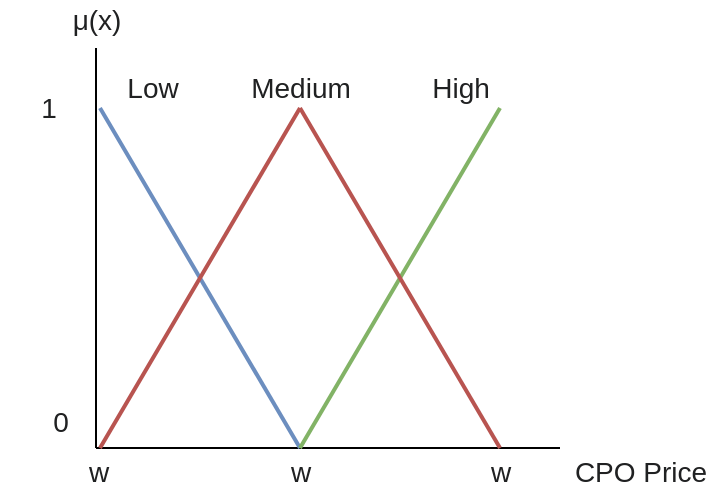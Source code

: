 <mxfile version="20.6.0" type="github">
  <diagram id="ThOdFFGARETO164uNe6i" name="Page-1">
    <mxGraphModel dx="539" dy="296" grid="1" gridSize="10" guides="1" tooltips="1" connect="1" arrows="1" fold="1" page="1" pageScale="1" pageWidth="1700" pageHeight="1100" math="0" shadow="0">
      <root>
        <mxCell id="0" />
        <mxCell id="1" parent="0" />
        <mxCell id="P9_WP7KtGCWW9CeGZDhG-2" value="&lt;span style=&quot;color: rgb(32, 33, 34); font-family: sans-serif; font-size: 14px; text-align: start; background-color: rgb(255, 255, 255);&quot;&gt;μ(x)&lt;/span&gt;" style="text;strokeColor=none;fillColor=none;html=1;fontSize=15;fontStyle=0;verticalAlign=middle;align=center;" parent="1" vertex="1">
          <mxGeometry x="218" y="220" width="60" height="10" as="geometry" />
        </mxCell>
        <mxCell id="P9_WP7KtGCWW9CeGZDhG-5" value="&lt;span style=&quot;color: rgb(32, 33, 34); font-family: sans-serif; font-size: 14px; text-align: start; background-color: rgb(255, 255, 255);&quot;&gt;1&lt;/span&gt;" style="text;strokeColor=none;fillColor=none;html=1;fontSize=15;fontStyle=0;verticalAlign=middle;align=center;" parent="1" vertex="1">
          <mxGeometry x="207" y="264" width="33" height="10" as="geometry" />
        </mxCell>
        <mxCell id="P9_WP7KtGCWW9CeGZDhG-6" value="&lt;span style=&quot;color: rgb(32, 33, 34); font-family: sans-serif; font-size: 14px; text-align: start; background-color: rgb(255, 255, 255);&quot;&gt;0&lt;/span&gt;" style="text;strokeColor=none;fillColor=none;html=1;fontSize=15;fontStyle=0;verticalAlign=middle;align=center;" parent="1" vertex="1">
          <mxGeometry x="200" y="421" width="60" height="10" as="geometry" />
        </mxCell>
        <mxCell id="P9_WP7KtGCWW9CeGZDhG-7" value="&lt;div style=&quot;text-align: start;&quot;&gt;&lt;span style=&quot;background-color: initial; font-size: 14px;&quot;&gt;&lt;font face=&quot;sans-serif&quot; color=&quot;#202122&quot;&gt;w&lt;/font&gt;&lt;/span&gt;&lt;/div&gt;" style="text;strokeColor=none;fillColor=none;html=1;fontSize=15;fontStyle=0;verticalAlign=middle;align=center;" parent="1" vertex="1">
          <mxGeometry x="224" y="446" width="50" height="10" as="geometry" />
        </mxCell>
        <mxCell id="P9_WP7KtGCWW9CeGZDhG-8" value="&lt;div style=&quot;text-align: start;&quot;&gt;&lt;span style=&quot;background-color: initial; font-size: 14px;&quot;&gt;&lt;font face=&quot;sans-serif&quot; color=&quot;#202122&quot;&gt;w&lt;/font&gt;&lt;/span&gt;&lt;/div&gt;" style="text;strokeColor=none;fillColor=none;html=1;fontSize=15;fontStyle=0;verticalAlign=middle;align=center;" parent="1" vertex="1">
          <mxGeometry x="320" y="446" width="60" height="10" as="geometry" />
        </mxCell>
        <mxCell id="P9_WP7KtGCWW9CeGZDhG-9" value="&lt;div style=&quot;text-align: start;&quot;&gt;&lt;span style=&quot;background-color: initial; font-size: 14px;&quot;&gt;&lt;font face=&quot;sans-serif&quot; color=&quot;#202122&quot;&gt;w&lt;/font&gt;&lt;/span&gt;&lt;/div&gt;" style="text;strokeColor=none;fillColor=none;html=1;fontSize=15;fontStyle=0;verticalAlign=middle;align=center;" parent="1" vertex="1">
          <mxGeometry x="420" y="446" width="60" height="10" as="geometry" />
        </mxCell>
        <mxCell id="P9_WP7KtGCWW9CeGZDhG-17" value="" style="endArrow=none;html=1;rounded=0;fontSize=15;" parent="1" edge="1">
          <mxGeometry width="50" height="50" relative="1" as="geometry">
            <mxPoint x="248" y="440" as="sourcePoint" />
            <mxPoint x="248" y="240" as="targetPoint" />
          </mxGeometry>
        </mxCell>
        <mxCell id="P9_WP7KtGCWW9CeGZDhG-18" value="" style="endArrow=none;html=1;rounded=0;fontSize=15;" parent="1" edge="1">
          <mxGeometry width="50" height="50" relative="1" as="geometry">
            <mxPoint x="248" y="440" as="sourcePoint" />
            <mxPoint x="480" y="440" as="targetPoint" />
          </mxGeometry>
        </mxCell>
        <mxCell id="P9_WP7KtGCWW9CeGZDhG-21" value="" style="endArrow=none;html=1;rounded=0;fontSize=15;fillColor=#dae8fc;strokeColor=#6c8ebf;strokeWidth=2;" parent="1" edge="1">
          <mxGeometry width="50" height="50" relative="1" as="geometry">
            <mxPoint x="250" y="270" as="sourcePoint" />
            <mxPoint x="350" y="440" as="targetPoint" />
          </mxGeometry>
        </mxCell>
        <mxCell id="P9_WP7KtGCWW9CeGZDhG-22" value="" style="endArrow=none;html=1;rounded=0;fontSize=15;fillColor=#d5e8d4;strokeColor=#82b366;strokeWidth=2;" parent="1" edge="1">
          <mxGeometry width="50" height="50" relative="1" as="geometry">
            <mxPoint x="450" y="270" as="sourcePoint" />
            <mxPoint x="350" y="440" as="targetPoint" />
          </mxGeometry>
        </mxCell>
        <mxCell id="P9_WP7KtGCWW9CeGZDhG-25" value="" style="endArrow=none;html=1;rounded=0;fontSize=15;fillColor=#f8cecc;strokeColor=#b85450;strokeWidth=2;" parent="1" edge="1">
          <mxGeometry width="50" height="50" relative="1" as="geometry">
            <mxPoint x="350" y="270" as="sourcePoint" />
            <mxPoint x="250" y="440" as="targetPoint" />
          </mxGeometry>
        </mxCell>
        <mxCell id="P9_WP7KtGCWW9CeGZDhG-26" value="" style="endArrow=none;html=1;rounded=0;fontSize=15;fillColor=#f8cecc;strokeColor=#b85450;strokeWidth=2;" parent="1" edge="1">
          <mxGeometry width="50" height="50" relative="1" as="geometry">
            <mxPoint x="350" y="270" as="sourcePoint" />
            <mxPoint x="450" y="440" as="targetPoint" />
          </mxGeometry>
        </mxCell>
        <mxCell id="P9_WP7KtGCWW9CeGZDhG-27" value="&lt;div style=&quot;text-align: start;&quot;&gt;&lt;span style=&quot;background-color: initial; font-size: 14px;&quot;&gt;&lt;font face=&quot;sans-serif&quot; color=&quot;#202122&quot;&gt;CPO Price&lt;/font&gt;&lt;/span&gt;&lt;/div&gt;" style="text;strokeColor=none;fillColor=none;html=1;fontSize=15;fontStyle=0;verticalAlign=middle;align=center;" parent="1" vertex="1">
          <mxGeometry x="490" y="446" width="60" height="10" as="geometry" />
        </mxCell>
        <mxCell id="P9_WP7KtGCWW9CeGZDhG-28" value="&lt;div style=&quot;text-align: start;&quot;&gt;&lt;span style=&quot;background-color: initial; font-size: 14px;&quot;&gt;&lt;font face=&quot;sans-serif&quot; color=&quot;#202122&quot;&gt;Low&lt;/font&gt;&lt;/span&gt;&lt;/div&gt;" style="text;strokeColor=none;fillColor=none;html=1;fontSize=15;fontStyle=0;verticalAlign=middle;align=center;" parent="1" vertex="1">
          <mxGeometry x="250" y="254" width="51" height="10" as="geometry" />
        </mxCell>
        <mxCell id="P9_WP7KtGCWW9CeGZDhG-29" value="&lt;div style=&quot;text-align: start;&quot;&gt;&lt;span style=&quot;background-color: initial; font-size: 14px;&quot;&gt;&lt;font face=&quot;sans-serif&quot; color=&quot;#202122&quot;&gt;Medium&lt;/font&gt;&lt;/span&gt;&lt;/div&gt;" style="text;strokeColor=none;fillColor=none;html=1;fontSize=15;fontStyle=0;verticalAlign=middle;align=center;" parent="1" vertex="1">
          <mxGeometry x="320" y="254" width="60" height="10" as="geometry" />
        </mxCell>
        <mxCell id="P9_WP7KtGCWW9CeGZDhG-30" value="&lt;div style=&quot;text-align: start;&quot;&gt;&lt;span style=&quot;background-color: initial; font-size: 14px;&quot;&gt;&lt;font face=&quot;sans-serif&quot; color=&quot;#202122&quot;&gt;High&lt;/font&gt;&lt;/span&gt;&lt;/div&gt;" style="text;strokeColor=none;fillColor=none;html=1;fontSize=15;fontStyle=0;verticalAlign=middle;align=center;" parent="1" vertex="1">
          <mxGeometry x="400" y="254" width="60" height="10" as="geometry" />
        </mxCell>
      </root>
    </mxGraphModel>
  </diagram>
</mxfile>
